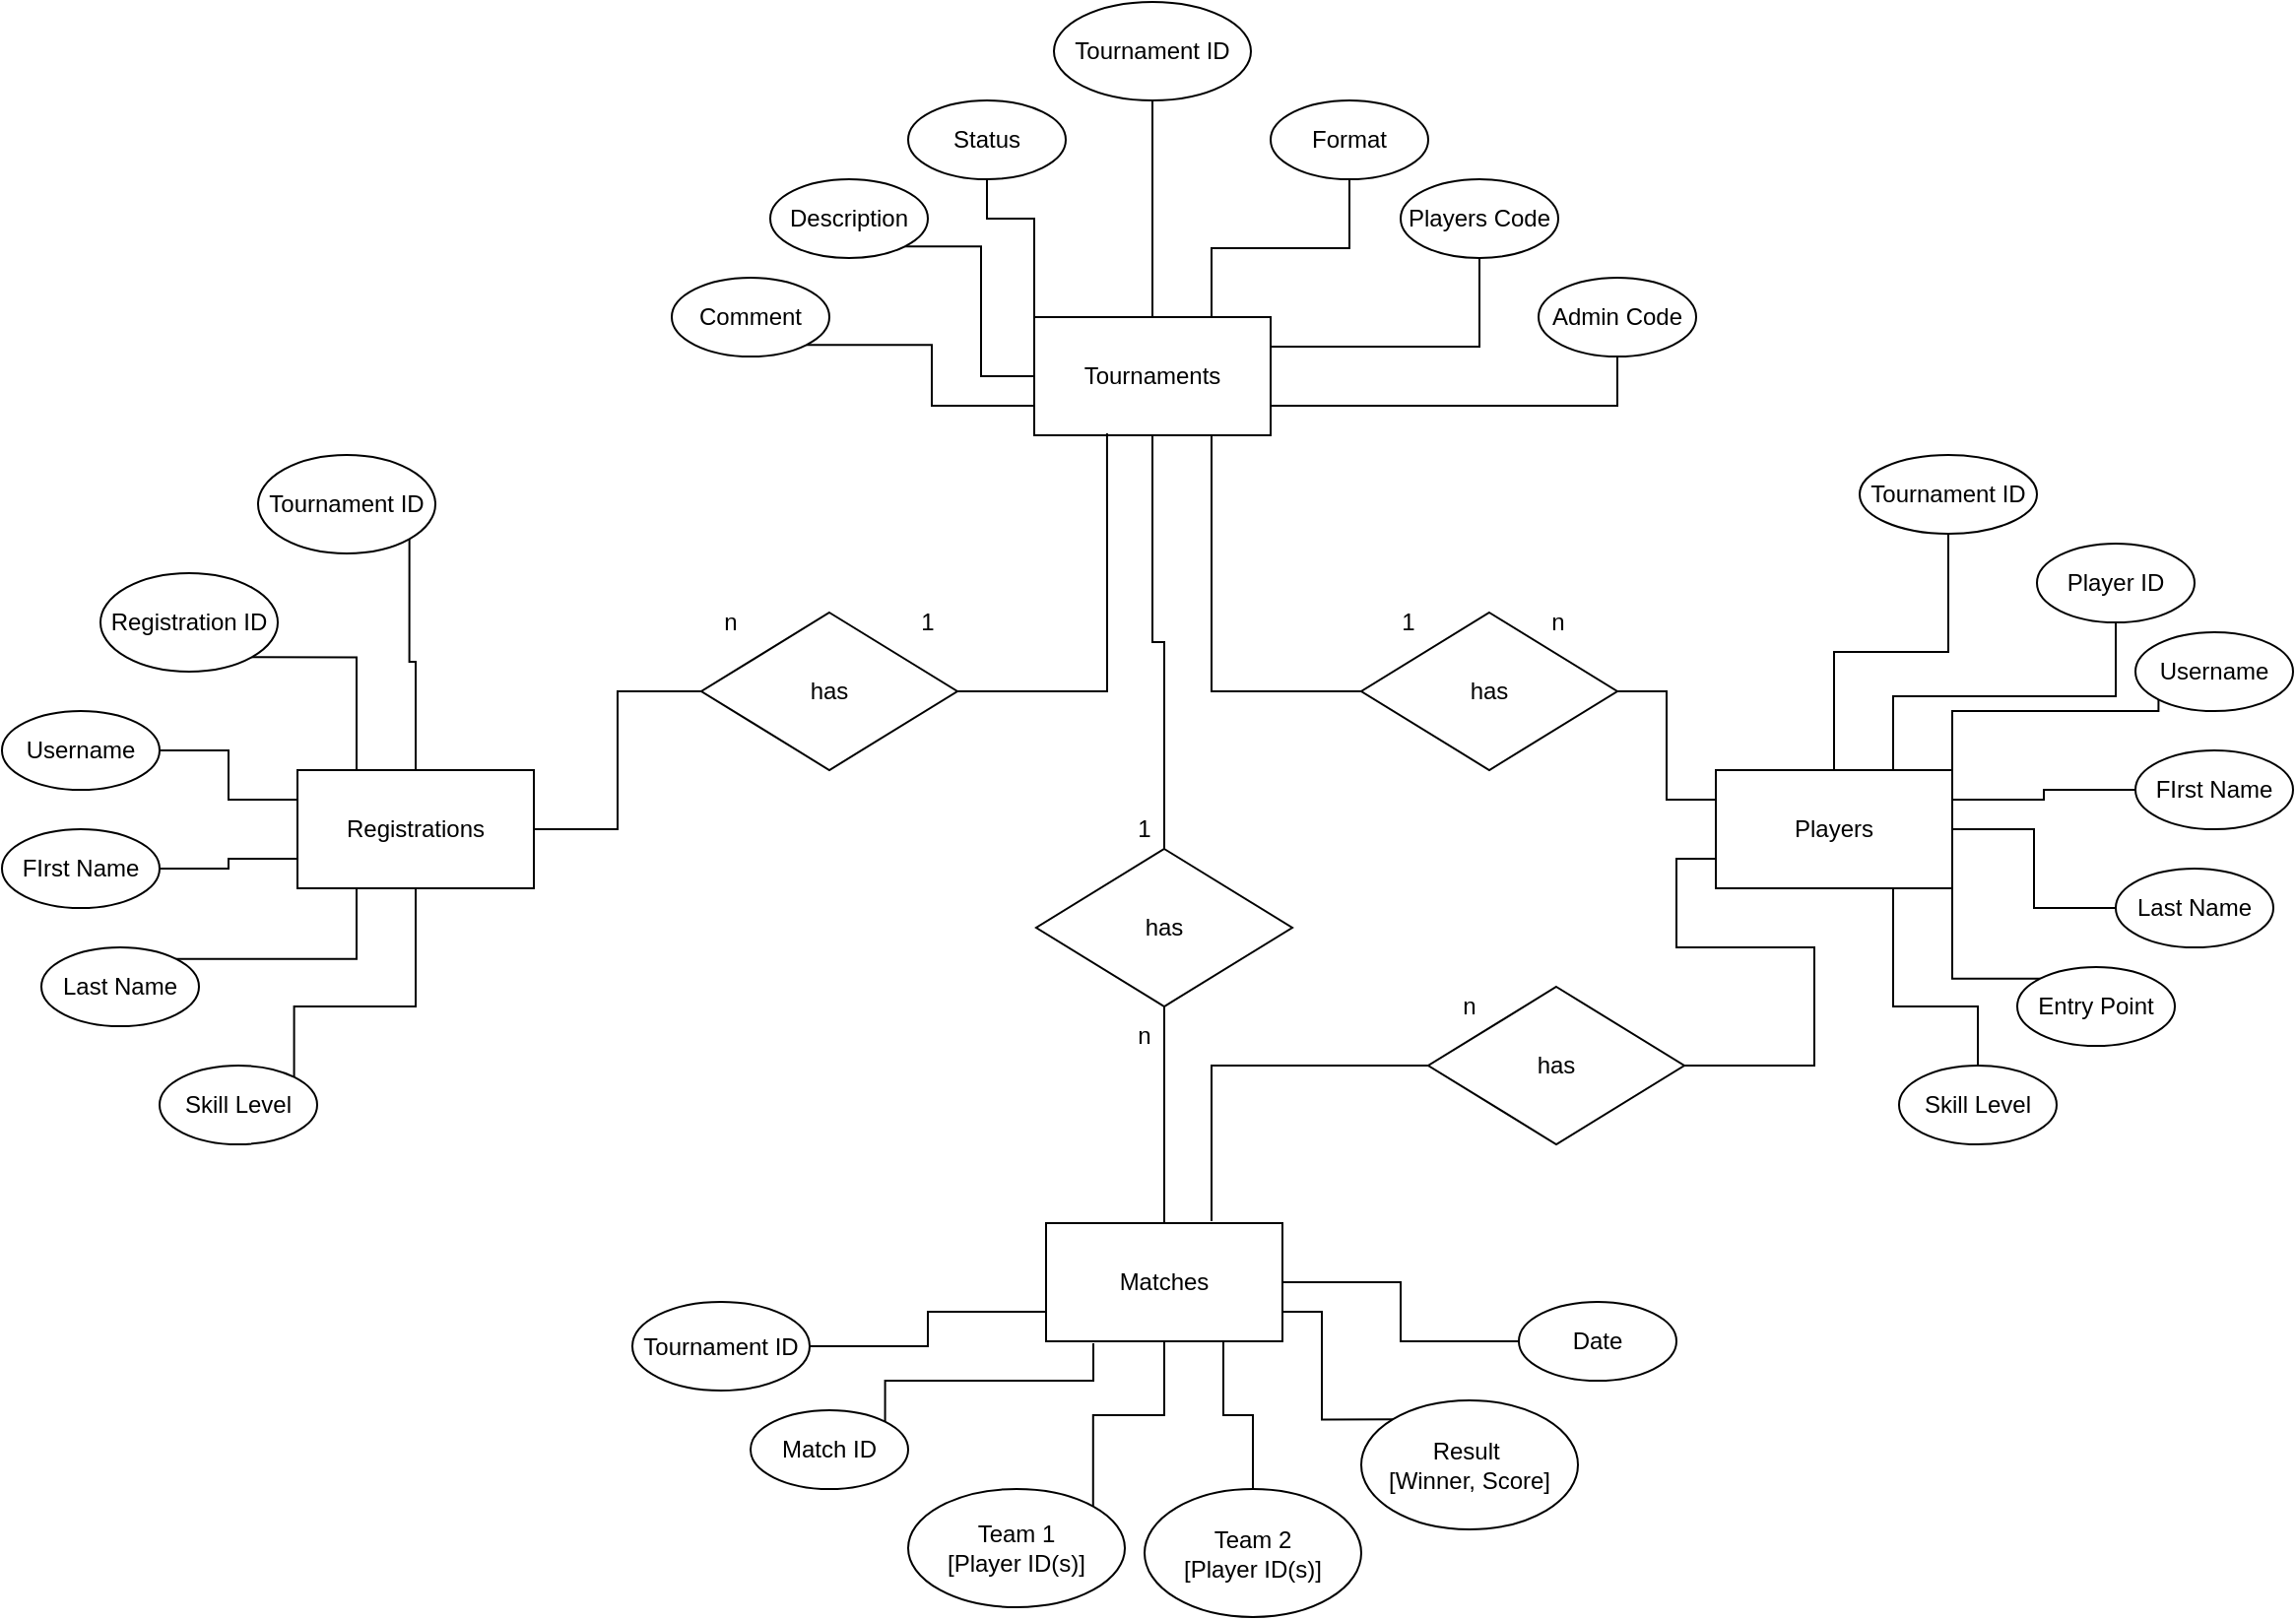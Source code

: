 <mxfile version="16.4.6" type="device"><diagram id="7VFBqNIlX72wwlPETkiv" name="Page-1"><mxGraphModel dx="2411" dy="2023" grid="1" gridSize="10" guides="1" tooltips="1" connect="1" arrows="1" fold="1" page="1" pageScale="1" pageWidth="827" pageHeight="1169" math="0" shadow="0"><root><mxCell id="0"/><mxCell id="1" parent="0"/><mxCell id="vWIARGdw78pDZFfVBMnp-79" style="edgeStyle=orthogonalEdgeStyle;rounded=0;orthogonalLoop=1;jettySize=auto;html=1;exitX=0.5;exitY=1;exitDx=0;exitDy=0;entryX=0.5;entryY=0;entryDx=0;entryDy=0;endArrow=none;endFill=0;" edge="1" parent="1" source="vWIARGdw78pDZFfVBMnp-1" target="vWIARGdw78pDZFfVBMnp-75"><mxGeometry relative="1" as="geometry"/></mxCell><mxCell id="vWIARGdw78pDZFfVBMnp-81" style="edgeStyle=orthogonalEdgeStyle;rounded=0;orthogonalLoop=1;jettySize=auto;html=1;exitX=0.75;exitY=1;exitDx=0;exitDy=0;entryX=0;entryY=0.5;entryDx=0;entryDy=0;endArrow=none;endFill=0;" edge="1" parent="1" source="vWIARGdw78pDZFfVBMnp-1" target="vWIARGdw78pDZFfVBMnp-74"><mxGeometry relative="1" as="geometry"/></mxCell><mxCell id="vWIARGdw78pDZFfVBMnp-1" value="Tournaments" style="rounded=0;whiteSpace=wrap;html=1;" vertex="1" parent="1"><mxGeometry x="254" y="20" width="120" height="60" as="geometry"/></mxCell><mxCell id="vWIARGdw78pDZFfVBMnp-83" style="edgeStyle=orthogonalEdgeStyle;rounded=0;orthogonalLoop=1;jettySize=auto;html=1;exitX=0;exitY=0.75;exitDx=0;exitDy=0;entryX=1;entryY=0.5;entryDx=0;entryDy=0;endArrow=none;endFill=0;" edge="1" parent="1" source="vWIARGdw78pDZFfVBMnp-2" target="vWIARGdw78pDZFfVBMnp-76"><mxGeometry relative="1" as="geometry"><Array as="points"><mxPoint x="580" y="295"/><mxPoint x="580" y="340"/><mxPoint x="650" y="340"/><mxPoint x="650" y="400"/></Array></mxGeometry></mxCell><mxCell id="vWIARGdw78pDZFfVBMnp-2" value="Players" style="rounded=0;whiteSpace=wrap;html=1;" vertex="1" parent="1"><mxGeometry x="600" y="250" width="120" height="60" as="geometry"/></mxCell><mxCell id="vWIARGdw78pDZFfVBMnp-44" style="edgeStyle=orthogonalEdgeStyle;rounded=0;orthogonalLoop=1;jettySize=auto;html=1;exitX=0.5;exitY=1;exitDx=0;exitDy=0;entryX=1;entryY=0;entryDx=0;entryDy=0;endArrow=none;endFill=0;" edge="1" parent="1" source="vWIARGdw78pDZFfVBMnp-3" target="vWIARGdw78pDZFfVBMnp-36"><mxGeometry relative="1" as="geometry"><Array as="points"><mxPoint x="-60" y="370"/><mxPoint x="-122" y="370"/></Array></mxGeometry></mxCell><mxCell id="vWIARGdw78pDZFfVBMnp-3" value="Registrations" style="rounded=0;whiteSpace=wrap;html=1;" vertex="1" parent="1"><mxGeometry x="-120" y="250" width="120" height="60" as="geometry"/></mxCell><mxCell id="vWIARGdw78pDZFfVBMnp-4" value="Matches" style="rounded=0;whiteSpace=wrap;html=1;" vertex="1" parent="1"><mxGeometry x="260" y="480" width="120" height="60" as="geometry"/></mxCell><mxCell id="vWIARGdw78pDZFfVBMnp-55" style="edgeStyle=orthogonalEdgeStyle;rounded=0;orthogonalLoop=1;jettySize=auto;html=1;exitX=0.5;exitY=1;exitDx=0;exitDy=0;entryX=0.5;entryY=0;entryDx=0;entryDy=0;endArrow=none;endFill=0;" edge="1" parent="1" source="vWIARGdw78pDZFfVBMnp-5" target="vWIARGdw78pDZFfVBMnp-1"><mxGeometry relative="1" as="geometry"/></mxCell><mxCell id="vWIARGdw78pDZFfVBMnp-5" value="Tournament ID" style="ellipse;whiteSpace=wrap;html=1;" vertex="1" parent="1"><mxGeometry x="264" y="-140" width="100" height="50" as="geometry"/></mxCell><mxCell id="vWIARGdw78pDZFfVBMnp-51" style="edgeStyle=orthogonalEdgeStyle;rounded=0;orthogonalLoop=1;jettySize=auto;html=1;exitX=1;exitY=1;exitDx=0;exitDy=0;entryX=0;entryY=0.5;entryDx=0;entryDy=0;endArrow=none;endFill=0;" edge="1" parent="1" source="vWIARGdw78pDZFfVBMnp-7" target="vWIARGdw78pDZFfVBMnp-1"><mxGeometry relative="1" as="geometry"/></mxCell><mxCell id="vWIARGdw78pDZFfVBMnp-7" value="Description" style="ellipse;whiteSpace=wrap;html=1;" vertex="1" parent="1"><mxGeometry x="120" y="-50" width="80" height="40" as="geometry"/></mxCell><mxCell id="vWIARGdw78pDZFfVBMnp-49" style="edgeStyle=orthogonalEdgeStyle;rounded=0;orthogonalLoop=1;jettySize=auto;html=1;exitX=1;exitY=1;exitDx=0;exitDy=0;endArrow=none;endFill=0;" edge="1" parent="1" source="vWIARGdw78pDZFfVBMnp-8" target="vWIARGdw78pDZFfVBMnp-3"><mxGeometry relative="1" as="geometry"/></mxCell><mxCell id="vWIARGdw78pDZFfVBMnp-8" value="&lt;span&gt;Tournament ID&lt;/span&gt;" style="ellipse;whiteSpace=wrap;html=1;" vertex="1" parent="1"><mxGeometry x="-140" y="90" width="90" height="50" as="geometry"/></mxCell><mxCell id="vWIARGdw78pDZFfVBMnp-59" style="edgeStyle=orthogonalEdgeStyle;rounded=0;orthogonalLoop=1;jettySize=auto;html=1;exitX=0.5;exitY=1;exitDx=0;exitDy=0;entryX=0.5;entryY=0;entryDx=0;entryDy=0;endArrow=none;endFill=0;" edge="1" parent="1" source="vWIARGdw78pDZFfVBMnp-9" target="vWIARGdw78pDZFfVBMnp-2"><mxGeometry relative="1" as="geometry"/></mxCell><mxCell id="vWIARGdw78pDZFfVBMnp-9" value="&lt;span&gt;Tournament ID&lt;/span&gt;" style="ellipse;whiteSpace=wrap;html=1;" vertex="1" parent="1"><mxGeometry x="673" y="90" width="90" height="40" as="geometry"/></mxCell><mxCell id="vWIARGdw78pDZFfVBMnp-72" style="edgeStyle=orthogonalEdgeStyle;rounded=0;orthogonalLoop=1;jettySize=auto;html=1;exitX=1;exitY=0.5;exitDx=0;exitDy=0;entryX=0;entryY=0.75;entryDx=0;entryDy=0;endArrow=none;endFill=0;" edge="1" parent="1" source="vWIARGdw78pDZFfVBMnp-10" target="vWIARGdw78pDZFfVBMnp-4"><mxGeometry relative="1" as="geometry"/></mxCell><mxCell id="vWIARGdw78pDZFfVBMnp-10" value="&lt;span&gt;Tournament ID&lt;/span&gt;" style="ellipse;whiteSpace=wrap;html=1;" vertex="1" parent="1"><mxGeometry x="50" y="520" width="90" height="45" as="geometry"/></mxCell><mxCell id="vWIARGdw78pDZFfVBMnp-54" style="edgeStyle=orthogonalEdgeStyle;rounded=0;orthogonalLoop=1;jettySize=auto;html=1;exitX=0.5;exitY=1;exitDx=0;exitDy=0;entryX=0;entryY=0;entryDx=0;entryDy=0;endArrow=none;endFill=0;" edge="1" parent="1" source="vWIARGdw78pDZFfVBMnp-12" target="vWIARGdw78pDZFfVBMnp-1"><mxGeometry relative="1" as="geometry"><Array as="points"><mxPoint x="230" y="-30"/><mxPoint x="254" y="-30"/></Array></mxGeometry></mxCell><mxCell id="vWIARGdw78pDZFfVBMnp-12" value="Status" style="ellipse;whiteSpace=wrap;html=1;" vertex="1" parent="1"><mxGeometry x="190" y="-90" width="80" height="40" as="geometry"/></mxCell><mxCell id="vWIARGdw78pDZFfVBMnp-56" style="edgeStyle=orthogonalEdgeStyle;rounded=0;orthogonalLoop=1;jettySize=auto;html=1;exitX=0.5;exitY=1;exitDx=0;exitDy=0;entryX=0.75;entryY=0;entryDx=0;entryDy=0;endArrow=none;endFill=0;" edge="1" parent="1" source="vWIARGdw78pDZFfVBMnp-13" target="vWIARGdw78pDZFfVBMnp-1"><mxGeometry relative="1" as="geometry"/></mxCell><mxCell id="vWIARGdw78pDZFfVBMnp-13" value="Format" style="ellipse;whiteSpace=wrap;html=1;" vertex="1" parent="1"><mxGeometry x="374" y="-90" width="80" height="40" as="geometry"/></mxCell><mxCell id="vWIARGdw78pDZFfVBMnp-58" style="edgeStyle=orthogonalEdgeStyle;rounded=0;orthogonalLoop=1;jettySize=auto;html=1;exitX=0.5;exitY=1;exitDx=0;exitDy=0;entryX=1;entryY=0.75;entryDx=0;entryDy=0;endArrow=none;endFill=0;" edge="1" parent="1" source="vWIARGdw78pDZFfVBMnp-14" target="vWIARGdw78pDZFfVBMnp-1"><mxGeometry relative="1" as="geometry"/></mxCell><mxCell id="vWIARGdw78pDZFfVBMnp-14" value="Admin Code" style="ellipse;whiteSpace=wrap;html=1;" vertex="1" parent="1"><mxGeometry x="510" width="80" height="40" as="geometry"/></mxCell><mxCell id="vWIARGdw78pDZFfVBMnp-57" style="edgeStyle=orthogonalEdgeStyle;rounded=0;orthogonalLoop=1;jettySize=auto;html=1;exitX=0.5;exitY=1;exitDx=0;exitDy=0;entryX=1;entryY=0.25;entryDx=0;entryDy=0;endArrow=none;endFill=0;" edge="1" parent="1" source="vWIARGdw78pDZFfVBMnp-15" target="vWIARGdw78pDZFfVBMnp-1"><mxGeometry relative="1" as="geometry"/></mxCell><mxCell id="vWIARGdw78pDZFfVBMnp-15" value="Players Code" style="ellipse;whiteSpace=wrap;html=1;" vertex="1" parent="1"><mxGeometry x="440" y="-50" width="80" height="40" as="geometry"/></mxCell><mxCell id="vWIARGdw78pDZFfVBMnp-50" style="edgeStyle=orthogonalEdgeStyle;rounded=0;orthogonalLoop=1;jettySize=auto;html=1;exitX=1;exitY=1;exitDx=0;exitDy=0;entryX=0;entryY=0.75;entryDx=0;entryDy=0;endArrow=none;endFill=0;" edge="1" parent="1" source="vWIARGdw78pDZFfVBMnp-17" target="vWIARGdw78pDZFfVBMnp-1"><mxGeometry relative="1" as="geometry"/></mxCell><mxCell id="vWIARGdw78pDZFfVBMnp-17" value="Comment" style="ellipse;whiteSpace=wrap;html=1;" vertex="1" parent="1"><mxGeometry x="70" width="80" height="40" as="geometry"/></mxCell><mxCell id="vWIARGdw78pDZFfVBMnp-60" style="edgeStyle=orthogonalEdgeStyle;rounded=0;orthogonalLoop=1;jettySize=auto;html=1;exitX=0.5;exitY=1;exitDx=0;exitDy=0;entryX=0.75;entryY=0;entryDx=0;entryDy=0;endArrow=none;endFill=0;" edge="1" parent="1" source="vWIARGdw78pDZFfVBMnp-18" target="vWIARGdw78pDZFfVBMnp-2"><mxGeometry relative="1" as="geometry"/></mxCell><mxCell id="vWIARGdw78pDZFfVBMnp-18" value="Player ID" style="ellipse;whiteSpace=wrap;html=1;" vertex="1" parent="1"><mxGeometry x="763" y="135" width="80" height="40" as="geometry"/></mxCell><mxCell id="vWIARGdw78pDZFfVBMnp-62" style="edgeStyle=orthogonalEdgeStyle;rounded=0;orthogonalLoop=1;jettySize=auto;html=1;exitX=0;exitY=0.5;exitDx=0;exitDy=0;entryX=1;entryY=0.25;entryDx=0;entryDy=0;endArrow=none;endFill=0;" edge="1" parent="1" source="vWIARGdw78pDZFfVBMnp-19" target="vWIARGdw78pDZFfVBMnp-2"><mxGeometry relative="1" as="geometry"/></mxCell><mxCell id="vWIARGdw78pDZFfVBMnp-19" value="FIrst Name" style="ellipse;whiteSpace=wrap;html=1;" vertex="1" parent="1"><mxGeometry x="813" y="240" width="80" height="40" as="geometry"/></mxCell><mxCell id="vWIARGdw78pDZFfVBMnp-63" style="edgeStyle=orthogonalEdgeStyle;rounded=0;orthogonalLoop=1;jettySize=auto;html=1;exitX=0;exitY=0.5;exitDx=0;exitDy=0;entryX=1;entryY=0.5;entryDx=0;entryDy=0;endArrow=none;endFill=0;" edge="1" parent="1" source="vWIARGdw78pDZFfVBMnp-20" target="vWIARGdw78pDZFfVBMnp-2"><mxGeometry relative="1" as="geometry"/></mxCell><mxCell id="vWIARGdw78pDZFfVBMnp-20" value="Last Name" style="ellipse;whiteSpace=wrap;html=1;" vertex="1" parent="1"><mxGeometry x="803" y="300" width="80" height="40" as="geometry"/></mxCell><mxCell id="vWIARGdw78pDZFfVBMnp-61" style="edgeStyle=orthogonalEdgeStyle;rounded=0;orthogonalLoop=1;jettySize=auto;html=1;exitX=0;exitY=1;exitDx=0;exitDy=0;entryX=1;entryY=0;entryDx=0;entryDy=0;endArrow=none;endFill=0;" edge="1" parent="1" source="vWIARGdw78pDZFfVBMnp-21" target="vWIARGdw78pDZFfVBMnp-2"><mxGeometry relative="1" as="geometry"><Array as="points"><mxPoint x="825" y="220"/><mxPoint x="720" y="220"/></Array></mxGeometry></mxCell><mxCell id="vWIARGdw78pDZFfVBMnp-21" value="Username" style="ellipse;whiteSpace=wrap;html=1;" vertex="1" parent="1"><mxGeometry x="813" y="180" width="80" height="40" as="geometry"/></mxCell><mxCell id="vWIARGdw78pDZFfVBMnp-65" style="edgeStyle=orthogonalEdgeStyle;rounded=0;orthogonalLoop=1;jettySize=auto;html=1;exitX=0.5;exitY=0;exitDx=0;exitDy=0;entryX=0.75;entryY=1;entryDx=0;entryDy=0;endArrow=none;endFill=0;" edge="1" parent="1" source="vWIARGdw78pDZFfVBMnp-22" target="vWIARGdw78pDZFfVBMnp-2"><mxGeometry relative="1" as="geometry"><Array as="points"><mxPoint x="733" y="370"/><mxPoint x="690" y="370"/></Array></mxGeometry></mxCell><mxCell id="vWIARGdw78pDZFfVBMnp-22" value="Skill Level" style="ellipse;whiteSpace=wrap;html=1;" vertex="1" parent="1"><mxGeometry x="693" y="400" width="80" height="40" as="geometry"/></mxCell><mxCell id="vWIARGdw78pDZFfVBMnp-64" style="edgeStyle=orthogonalEdgeStyle;rounded=0;orthogonalLoop=1;jettySize=auto;html=1;exitX=0;exitY=0;exitDx=0;exitDy=0;endArrow=none;endFill=0;entryX=1;entryY=1;entryDx=0;entryDy=0;" edge="1" parent="1" source="vWIARGdw78pDZFfVBMnp-23" target="vWIARGdw78pDZFfVBMnp-2"><mxGeometry relative="1" as="geometry"/></mxCell><mxCell id="vWIARGdw78pDZFfVBMnp-23" value="Entry Point" style="ellipse;whiteSpace=wrap;html=1;" vertex="1" parent="1"><mxGeometry x="753" y="350" width="80" height="40" as="geometry"/></mxCell><mxCell id="vWIARGdw78pDZFfVBMnp-71" style="edgeStyle=orthogonalEdgeStyle;rounded=0;orthogonalLoop=1;jettySize=auto;html=1;exitX=1;exitY=0;exitDx=0;exitDy=0;entryX=0.2;entryY=1.017;entryDx=0;entryDy=0;entryPerimeter=0;endArrow=none;endFill=0;" edge="1" parent="1" source="vWIARGdw78pDZFfVBMnp-24" target="vWIARGdw78pDZFfVBMnp-4"><mxGeometry relative="1" as="geometry"><Array as="points"><mxPoint x="178" y="560"/><mxPoint x="284" y="560"/></Array></mxGeometry></mxCell><mxCell id="vWIARGdw78pDZFfVBMnp-24" value="Match ID" style="ellipse;whiteSpace=wrap;html=1;" vertex="1" parent="1"><mxGeometry x="110" y="575" width="80" height="40" as="geometry"/></mxCell><mxCell id="vWIARGdw78pDZFfVBMnp-70" style="edgeStyle=orthogonalEdgeStyle;rounded=0;orthogonalLoop=1;jettySize=auto;html=1;exitX=1;exitY=0;exitDx=0;exitDy=0;entryX=0.5;entryY=1;entryDx=0;entryDy=0;endArrow=none;endFill=0;" edge="1" parent="1" source="vWIARGdw78pDZFfVBMnp-25" target="vWIARGdw78pDZFfVBMnp-4"><mxGeometry relative="1" as="geometry"/></mxCell><mxCell id="vWIARGdw78pDZFfVBMnp-25" value="Team 1 &lt;br&gt;[Player ID(s)]" style="ellipse;whiteSpace=wrap;html=1;" vertex="1" parent="1"><mxGeometry x="190" y="615" width="110" height="60" as="geometry"/></mxCell><mxCell id="vWIARGdw78pDZFfVBMnp-69" style="edgeStyle=orthogonalEdgeStyle;rounded=0;orthogonalLoop=1;jettySize=auto;html=1;exitX=0.5;exitY=0;exitDx=0;exitDy=0;entryX=0.75;entryY=1;entryDx=0;entryDy=0;endArrow=none;endFill=0;" edge="1" parent="1" source="vWIARGdw78pDZFfVBMnp-26" target="vWIARGdw78pDZFfVBMnp-4"><mxGeometry relative="1" as="geometry"/></mxCell><mxCell id="vWIARGdw78pDZFfVBMnp-26" value="Team 2 &lt;br&gt;[Player ID(s)]" style="ellipse;whiteSpace=wrap;html=1;" vertex="1" parent="1"><mxGeometry x="310" y="615" width="110" height="65" as="geometry"/></mxCell><mxCell id="vWIARGdw78pDZFfVBMnp-67" style="edgeStyle=orthogonalEdgeStyle;rounded=0;orthogonalLoop=1;jettySize=auto;html=1;exitX=0;exitY=0.5;exitDx=0;exitDy=0;entryX=1;entryY=0.5;entryDx=0;entryDy=0;endArrow=none;endFill=0;" edge="1" parent="1" source="vWIARGdw78pDZFfVBMnp-28" target="vWIARGdw78pDZFfVBMnp-4"><mxGeometry relative="1" as="geometry"/></mxCell><mxCell id="vWIARGdw78pDZFfVBMnp-28" value="&lt;span&gt;Date&lt;/span&gt;" style="ellipse;whiteSpace=wrap;html=1;" vertex="1" parent="1"><mxGeometry x="500" y="520" width="80" height="40" as="geometry"/></mxCell><mxCell id="vWIARGdw78pDZFfVBMnp-68" style="edgeStyle=orthogonalEdgeStyle;rounded=0;orthogonalLoop=1;jettySize=auto;html=1;exitX=0;exitY=0;exitDx=0;exitDy=0;entryX=1;entryY=0.75;entryDx=0;entryDy=0;endArrow=none;endFill=0;" edge="1" parent="1" source="vWIARGdw78pDZFfVBMnp-30" target="vWIARGdw78pDZFfVBMnp-4"><mxGeometry relative="1" as="geometry"/></mxCell><mxCell id="vWIARGdw78pDZFfVBMnp-30" value="Result&amp;nbsp;&lt;br&gt;[Winner, Score]" style="ellipse;whiteSpace=wrap;html=1;" vertex="1" parent="1"><mxGeometry x="420" y="570" width="110" height="65.5" as="geometry"/></mxCell><mxCell id="vWIARGdw78pDZFfVBMnp-48" style="edgeStyle=orthogonalEdgeStyle;rounded=0;orthogonalLoop=1;jettySize=auto;html=1;exitX=1;exitY=1;exitDx=0;exitDy=0;entryX=0.25;entryY=0;entryDx=0;entryDy=0;endArrow=none;endFill=0;" edge="1" parent="1" source="vWIARGdw78pDZFfVBMnp-31" target="vWIARGdw78pDZFfVBMnp-3"><mxGeometry relative="1" as="geometry"/></mxCell><mxCell id="vWIARGdw78pDZFfVBMnp-31" value="&lt;span&gt;Registration ID&lt;/span&gt;" style="ellipse;whiteSpace=wrap;html=1;" vertex="1" parent="1"><mxGeometry x="-220" y="150" width="90" height="50" as="geometry"/></mxCell><mxCell id="vWIARGdw78pDZFfVBMnp-46" style="edgeStyle=orthogonalEdgeStyle;rounded=0;orthogonalLoop=1;jettySize=auto;html=1;exitX=1;exitY=0.5;exitDx=0;exitDy=0;entryX=0;entryY=0.75;entryDx=0;entryDy=0;endArrow=none;endFill=0;" edge="1" parent="1" source="vWIARGdw78pDZFfVBMnp-33" target="vWIARGdw78pDZFfVBMnp-3"><mxGeometry relative="1" as="geometry"/></mxCell><mxCell id="vWIARGdw78pDZFfVBMnp-33" value="FIrst Name" style="ellipse;whiteSpace=wrap;html=1;" vertex="1" parent="1"><mxGeometry x="-270" y="280" width="80" height="40" as="geometry"/></mxCell><mxCell id="vWIARGdw78pDZFfVBMnp-45" style="edgeStyle=orthogonalEdgeStyle;rounded=0;orthogonalLoop=1;jettySize=auto;html=1;exitX=1;exitY=0;exitDx=0;exitDy=0;entryX=0.25;entryY=1;entryDx=0;entryDy=0;endArrow=none;endFill=0;" edge="1" parent="1" source="vWIARGdw78pDZFfVBMnp-34" target="vWIARGdw78pDZFfVBMnp-3"><mxGeometry relative="1" as="geometry"/></mxCell><mxCell id="vWIARGdw78pDZFfVBMnp-34" value="Last Name" style="ellipse;whiteSpace=wrap;html=1;" vertex="1" parent="1"><mxGeometry x="-250" y="340" width="80" height="40" as="geometry"/></mxCell><mxCell id="vWIARGdw78pDZFfVBMnp-47" style="edgeStyle=orthogonalEdgeStyle;rounded=0;orthogonalLoop=1;jettySize=auto;html=1;exitX=1;exitY=0.5;exitDx=0;exitDy=0;entryX=0;entryY=0.25;entryDx=0;entryDy=0;endArrow=none;endFill=0;" edge="1" parent="1" source="vWIARGdw78pDZFfVBMnp-35" target="vWIARGdw78pDZFfVBMnp-3"><mxGeometry relative="1" as="geometry"/></mxCell><mxCell id="vWIARGdw78pDZFfVBMnp-35" value="Username" style="ellipse;whiteSpace=wrap;html=1;" vertex="1" parent="1"><mxGeometry x="-270" y="220" width="80" height="40" as="geometry"/></mxCell><mxCell id="vWIARGdw78pDZFfVBMnp-36" value="Skill Level" style="ellipse;whiteSpace=wrap;html=1;" vertex="1" parent="1"><mxGeometry x="-190" y="400" width="80" height="40" as="geometry"/></mxCell><mxCell id="vWIARGdw78pDZFfVBMnp-39" style="edgeStyle=orthogonalEdgeStyle;rounded=0;orthogonalLoop=1;jettySize=auto;html=1;exitX=0.5;exitY=1;exitDx=0;exitDy=0;" edge="1" parent="1" source="vWIARGdw78pDZFfVBMnp-15" target="vWIARGdw78pDZFfVBMnp-15"><mxGeometry relative="1" as="geometry"/></mxCell><mxCell id="vWIARGdw78pDZFfVBMnp-77" style="edgeStyle=orthogonalEdgeStyle;rounded=0;orthogonalLoop=1;jettySize=auto;html=1;exitX=1;exitY=0.5;exitDx=0;exitDy=0;entryX=0.308;entryY=0.983;entryDx=0;entryDy=0;entryPerimeter=0;endArrow=none;endFill=0;" edge="1" parent="1" source="vWIARGdw78pDZFfVBMnp-73" target="vWIARGdw78pDZFfVBMnp-1"><mxGeometry relative="1" as="geometry"/></mxCell><mxCell id="vWIARGdw78pDZFfVBMnp-78" style="edgeStyle=orthogonalEdgeStyle;rounded=0;orthogonalLoop=1;jettySize=auto;html=1;exitX=0;exitY=0.5;exitDx=0;exitDy=0;entryX=1;entryY=0.5;entryDx=0;entryDy=0;endArrow=none;endFill=0;" edge="1" parent="1" source="vWIARGdw78pDZFfVBMnp-73" target="vWIARGdw78pDZFfVBMnp-3"><mxGeometry relative="1" as="geometry"/></mxCell><mxCell id="vWIARGdw78pDZFfVBMnp-73" value="has" style="rhombus;whiteSpace=wrap;html=1;" vertex="1" parent="1"><mxGeometry x="85" y="170" width="130" height="80" as="geometry"/></mxCell><mxCell id="vWIARGdw78pDZFfVBMnp-82" style="edgeStyle=orthogonalEdgeStyle;rounded=0;orthogonalLoop=1;jettySize=auto;html=1;exitX=1;exitY=0.5;exitDx=0;exitDy=0;entryX=0;entryY=0.25;entryDx=0;entryDy=0;endArrow=none;endFill=0;" edge="1" parent="1" source="vWIARGdw78pDZFfVBMnp-74" target="vWIARGdw78pDZFfVBMnp-2"><mxGeometry relative="1" as="geometry"/></mxCell><mxCell id="vWIARGdw78pDZFfVBMnp-74" value="has" style="rhombus;whiteSpace=wrap;html=1;" vertex="1" parent="1"><mxGeometry x="420" y="170" width="130" height="80" as="geometry"/></mxCell><mxCell id="vWIARGdw78pDZFfVBMnp-80" style="edgeStyle=orthogonalEdgeStyle;rounded=0;orthogonalLoop=1;jettySize=auto;html=1;exitX=0.5;exitY=1;exitDx=0;exitDy=0;entryX=0.5;entryY=0;entryDx=0;entryDy=0;endArrow=none;endFill=0;" edge="1" parent="1" source="vWIARGdw78pDZFfVBMnp-75" target="vWIARGdw78pDZFfVBMnp-4"><mxGeometry relative="1" as="geometry"/></mxCell><mxCell id="vWIARGdw78pDZFfVBMnp-75" value="has" style="rhombus;whiteSpace=wrap;html=1;" vertex="1" parent="1"><mxGeometry x="255" y="290" width="130" height="80" as="geometry"/></mxCell><mxCell id="vWIARGdw78pDZFfVBMnp-84" style="edgeStyle=orthogonalEdgeStyle;rounded=0;orthogonalLoop=1;jettySize=auto;html=1;exitX=0;exitY=0.5;exitDx=0;exitDy=0;entryX=0.7;entryY=-0.017;entryDx=0;entryDy=0;entryPerimeter=0;endArrow=none;endFill=0;" edge="1" parent="1" source="vWIARGdw78pDZFfVBMnp-76" target="vWIARGdw78pDZFfVBMnp-4"><mxGeometry relative="1" as="geometry"/></mxCell><mxCell id="vWIARGdw78pDZFfVBMnp-76" value="has" style="rhombus;whiteSpace=wrap;html=1;" vertex="1" parent="1"><mxGeometry x="454" y="360" width="130" height="80" as="geometry"/></mxCell><mxCell id="vWIARGdw78pDZFfVBMnp-86" value="n" style="text;html=1;strokeColor=none;fillColor=none;align=center;verticalAlign=middle;whiteSpace=wrap;rounded=0;" vertex="1" parent="1"><mxGeometry x="70" y="160" width="60" height="30" as="geometry"/></mxCell><mxCell id="vWIARGdw78pDZFfVBMnp-87" value="n" style="text;html=1;strokeColor=none;fillColor=none;align=center;verticalAlign=middle;whiteSpace=wrap;rounded=0;" vertex="1" parent="1"><mxGeometry x="490" y="160" width="60" height="30" as="geometry"/></mxCell><mxCell id="vWIARGdw78pDZFfVBMnp-88" value="n" style="text;html=1;strokeColor=none;fillColor=none;align=center;verticalAlign=middle;whiteSpace=wrap;rounded=0;" vertex="1" parent="1"><mxGeometry x="445" y="355" width="60" height="30" as="geometry"/></mxCell><mxCell id="vWIARGdw78pDZFfVBMnp-89" value="n" style="text;html=1;strokeColor=none;fillColor=none;align=center;verticalAlign=middle;whiteSpace=wrap;rounded=0;" vertex="1" parent="1"><mxGeometry x="280" y="370" width="60" height="30" as="geometry"/></mxCell><mxCell id="vWIARGdw78pDZFfVBMnp-90" value="1" style="text;html=1;strokeColor=none;fillColor=none;align=center;verticalAlign=middle;whiteSpace=wrap;rounded=0;" vertex="1" parent="1"><mxGeometry x="170" y="160" width="60" height="30" as="geometry"/></mxCell><mxCell id="vWIARGdw78pDZFfVBMnp-91" value="1" style="text;html=1;strokeColor=none;fillColor=none;align=center;verticalAlign=middle;whiteSpace=wrap;rounded=0;" vertex="1" parent="1"><mxGeometry x="280" y="265" width="60" height="30" as="geometry"/></mxCell><mxCell id="vWIARGdw78pDZFfVBMnp-92" value="1" style="text;html=1;strokeColor=none;fillColor=none;align=center;verticalAlign=middle;whiteSpace=wrap;rounded=0;" vertex="1" parent="1"><mxGeometry x="414" y="160" width="60" height="30" as="geometry"/></mxCell></root></mxGraphModel></diagram></mxfile>